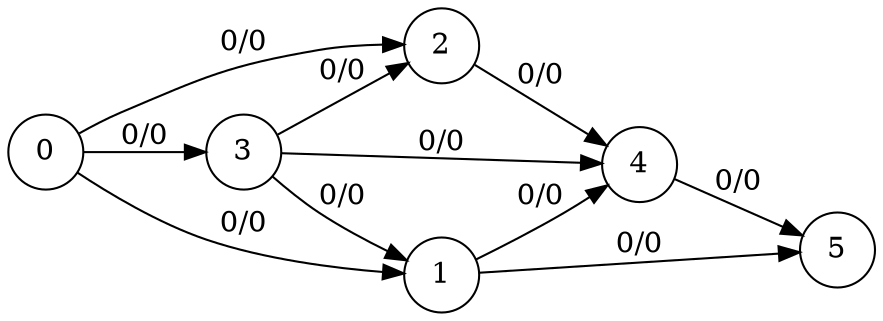 digraph finite_state_machine {
	rankdir=LR;
	node [shape = circle];
	0 -> 2 [ label = "0/0" ];
	0 -> 3 [ label = "0/0" ];
	0 -> 1 [ label = "0/0" ];
	2 -> 4 [ label = "0/0" ];
	3 -> 4 [ label = "0/0" ];
	3 -> 2 [ label = "0/0" ];
	3 -> 1 [ label = "0/0" ];
	1 -> 4 [ label = "0/0" ];
	1 -> 5 [ label = "0/0" ];
	4 -> 5 [ label = "0/0" ];
}
